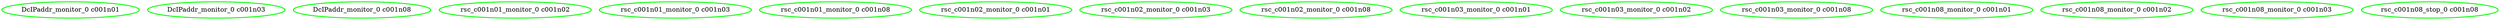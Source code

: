  digraph "g" {
"DcIPaddr_monitor_0 c001n01" [ style=bold color="green" fontcolor="black"]
"DcIPaddr_monitor_0 c001n03" [ style=bold color="green" fontcolor="black"]
"DcIPaddr_monitor_0 c001n08" [ style=bold color="green" fontcolor="black"]
"rsc_c001n01_monitor_0 c001n02" [ style=bold color="green" fontcolor="black"]
"rsc_c001n01_monitor_0 c001n03" [ style=bold color="green" fontcolor="black"]
"rsc_c001n01_monitor_0 c001n08" [ style=bold color="green" fontcolor="black"]
"rsc_c001n02_monitor_0 c001n01" [ style=bold color="green" fontcolor="black"]
"rsc_c001n02_monitor_0 c001n03" [ style=bold color="green" fontcolor="black"]
"rsc_c001n02_monitor_0 c001n08" [ style=bold color="green" fontcolor="black"]
"rsc_c001n03_monitor_0 c001n01" [ style=bold color="green" fontcolor="black"]
"rsc_c001n03_monitor_0 c001n02" [ style=bold color="green" fontcolor="black"]
"rsc_c001n03_monitor_0 c001n08" [ style=bold color="green" fontcolor="black"]
"rsc_c001n08_monitor_0 c001n01" [ style=bold color="green" fontcolor="black"]
"rsc_c001n08_monitor_0 c001n02" [ style=bold color="green" fontcolor="black"]
"rsc_c001n08_monitor_0 c001n03" [ style=bold color="green" fontcolor="black"]
"rsc_c001n08_stop_0 c001n08" [ style=bold color="green" fontcolor="black"]
}
